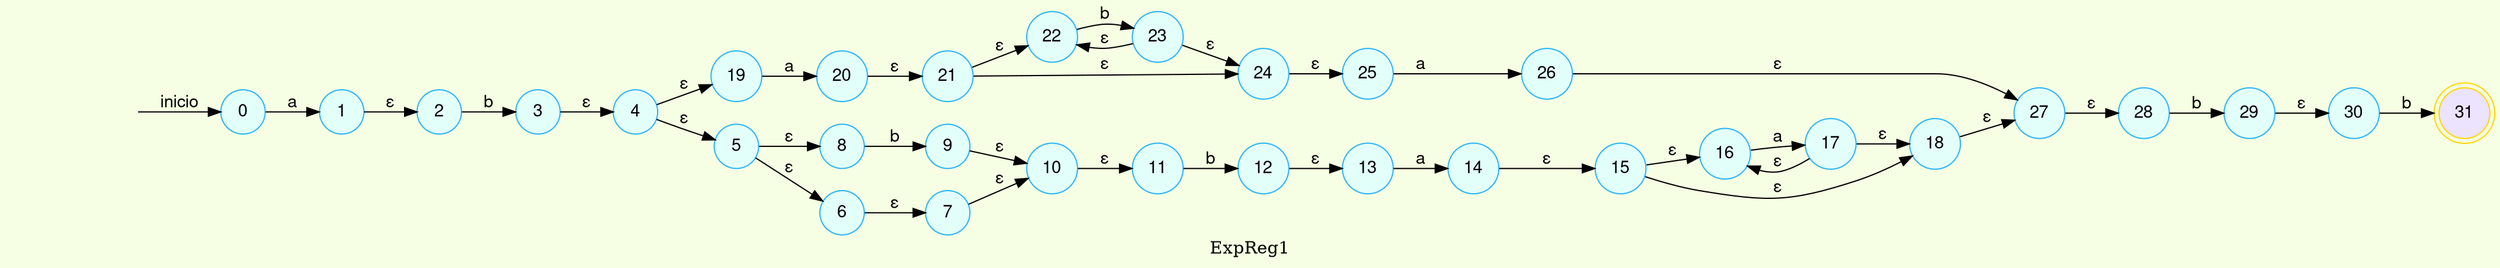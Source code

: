 digraph finite_state_machine{
	bgcolor = "#F6FFE3"
	rankdir=LR;
	label=ExpReg1
	node [fontname="Helvetica,Arial,sans-serif" ]
	edge [fontname="Helvetica,Arial,sans-serif"]
	node [shape = doublecircle, color = gold fillcolor="#EBE3FF" style =filled]; 31;
	node [shape = circle, color = "#2CB5FF" fillcolor="#E3FFFA" style =filled];
	flechainicio [style=invis];
	flechainicio -> 0 [label="inicio"];
	0 -> 1 [label="a"];
	1 -> 2 [label="ε"];
	2 -> 3 [label="b"];
	3 -> 4 [label="ε"];
	4 -> 19 [label="ε"];
	4 -> 5 [label="ε"];
	5 -> 8 [label="ε"];
	5 -> 6 [label="ε"];
	6 -> 7 [label="ε"];
	7 -> 10 [label="ε"];
	8 -> 9 [label="b"];
	9 -> 10 [label="ε"];
	10 -> 11 [label="ε"];
	11 -> 12 [label="b"];
	12 -> 13 [label="ε"];
	13 -> 14 [label="a"];
	14 -> 15 [label="ε"];
	15 -> 16 [label="ε"];
	15 -> 18 [label="ε"];
	16 -> 17 [label="a"];
	17 -> 16 [label="ε"];
	17 -> 18 [label="ε"];
	18 -> 27 [label="ε"];
	19 -> 20 [label="a"];
	20 -> 21 [label="ε"];
	21 -> 22 [label="ε"];
	21 -> 24 [label="ε"];
	22 -> 23 [label="b"];
	23 -> 22 [label="ε"];
	23 -> 24 [label="ε"];
	24 -> 25 [label="ε"];
	25 -> 26 [label="a"];
	26 -> 27 [label="ε"];
	27 -> 28 [label="ε"];
	28 -> 29 [label="b"];
	29 -> 30 [label="ε"];
	30 -> 31 [label="b"];
}